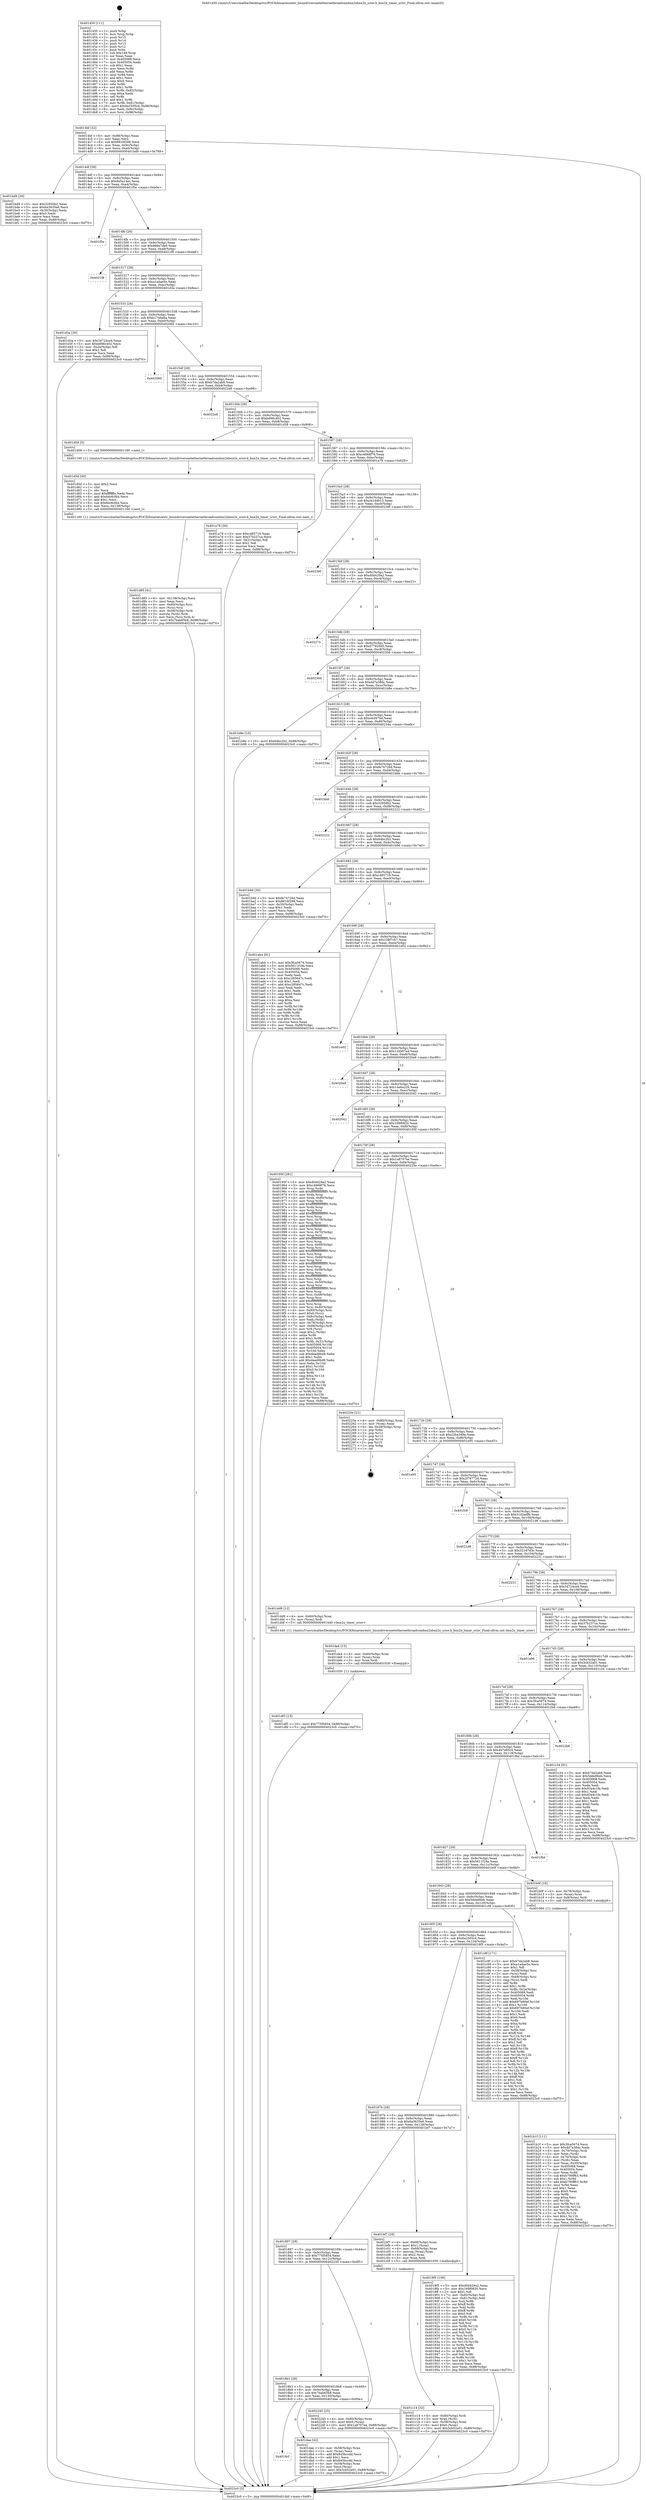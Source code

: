 digraph "0x401450" {
  label = "0x401450 (/mnt/c/Users/mathe/Desktop/tcc/POCII/binaries/extr_linuxdriversnetethernetbroadcombnx2xbnx2x_sriov.h_bnx2x_timer_sriov_Final-ollvm.out::main(0))"
  labelloc = "t"
  node[shape=record]

  Entry [label="",width=0.3,height=0.3,shape=circle,fillcolor=black,style=filled]
  "0x4014bf" [label="{
     0x4014bf [32]\l
     | [instrs]\l
     &nbsp;&nbsp;0x4014bf \<+6\>: mov -0x88(%rbp),%eax\l
     &nbsp;&nbsp;0x4014c5 \<+2\>: mov %eax,%ecx\l
     &nbsp;&nbsp;0x4014c7 \<+6\>: sub $0x8816f288,%ecx\l
     &nbsp;&nbsp;0x4014cd \<+6\>: mov %eax,-0x9c(%rbp)\l
     &nbsp;&nbsp;0x4014d3 \<+6\>: mov %ecx,-0xa0(%rbp)\l
     &nbsp;&nbsp;0x4014d9 \<+6\>: je 0000000000401bd9 \<main+0x789\>\l
  }"]
  "0x401bd9" [label="{
     0x401bd9 [30]\l
     | [instrs]\l
     &nbsp;&nbsp;0x401bd9 \<+5\>: mov $0x32950b2,%eax\l
     &nbsp;&nbsp;0x401bde \<+5\>: mov $0x6a3635e6,%ecx\l
     &nbsp;&nbsp;0x401be3 \<+3\>: mov -0x30(%rbp),%edx\l
     &nbsp;&nbsp;0x401be6 \<+3\>: cmp $0x0,%edx\l
     &nbsp;&nbsp;0x401be9 \<+3\>: cmove %ecx,%eax\l
     &nbsp;&nbsp;0x401bec \<+6\>: mov %eax,-0x88(%rbp)\l
     &nbsp;&nbsp;0x401bf2 \<+5\>: jmp 00000000004023c0 \<main+0xf70\>\l
  }"]
  "0x4014df" [label="{
     0x4014df [28]\l
     | [instrs]\l
     &nbsp;&nbsp;0x4014df \<+5\>: jmp 00000000004014e4 \<main+0x94\>\l
     &nbsp;&nbsp;0x4014e4 \<+6\>: mov -0x9c(%rbp),%eax\l
     &nbsp;&nbsp;0x4014ea \<+5\>: sub $0x8a5a14ec,%eax\l
     &nbsp;&nbsp;0x4014ef \<+6\>: mov %eax,-0xa4(%rbp)\l
     &nbsp;&nbsp;0x4014f5 \<+6\>: je 0000000000401f5e \<main+0xb0e\>\l
  }"]
  Exit [label="",width=0.3,height=0.3,shape=circle,fillcolor=black,style=filled,peripheries=2]
  "0x401f5e" [label="{
     0x401f5e\l
  }", style=dashed]
  "0x4014fb" [label="{
     0x4014fb [28]\l
     | [instrs]\l
     &nbsp;&nbsp;0x4014fb \<+5\>: jmp 0000000000401500 \<main+0xb0\>\l
     &nbsp;&nbsp;0x401500 \<+6\>: mov -0x9c(%rbp),%eax\l
     &nbsp;&nbsp;0x401506 \<+5\>: sub $0x986e7de0,%eax\l
     &nbsp;&nbsp;0x40150b \<+6\>: mov %eax,-0xa8(%rbp)\l
     &nbsp;&nbsp;0x401511 \<+6\>: je 00000000004021f8 \<main+0xda8\>\l
  }"]
  "0x401df3" [label="{
     0x401df3 [15]\l
     | [instrs]\l
     &nbsp;&nbsp;0x401df3 \<+10\>: movl $0x775f5854,-0x88(%rbp)\l
     &nbsp;&nbsp;0x401dfd \<+5\>: jmp 00000000004023c0 \<main+0xf70\>\l
  }"]
  "0x4021f8" [label="{
     0x4021f8\l
  }", style=dashed]
  "0x401517" [label="{
     0x401517 [28]\l
     | [instrs]\l
     &nbsp;&nbsp;0x401517 \<+5\>: jmp 000000000040151c \<main+0xcc\>\l
     &nbsp;&nbsp;0x40151c \<+6\>: mov -0x9c(%rbp),%eax\l
     &nbsp;&nbsp;0x401522 \<+5\>: sub $0xa1adae5e,%eax\l
     &nbsp;&nbsp;0x401527 \<+6\>: mov %eax,-0xac(%rbp)\l
     &nbsp;&nbsp;0x40152d \<+6\>: je 0000000000401d3a \<main+0x8ea\>\l
  }"]
  "0x401de4" [label="{
     0x401de4 [15]\l
     | [instrs]\l
     &nbsp;&nbsp;0x401de4 \<+4\>: mov -0x60(%rbp),%rax\l
     &nbsp;&nbsp;0x401de8 \<+3\>: mov (%rax),%rax\l
     &nbsp;&nbsp;0x401deb \<+3\>: mov %rax,%rdi\l
     &nbsp;&nbsp;0x401dee \<+5\>: call 0000000000401030 \<free@plt\>\l
     | [calls]\l
     &nbsp;&nbsp;0x401030 \{1\} (unknown)\l
  }"]
  "0x401d3a" [label="{
     0x401d3a [30]\l
     | [instrs]\l
     &nbsp;&nbsp;0x401d3a \<+5\>: mov $0x34724ce4,%eax\l
     &nbsp;&nbsp;0x401d3f \<+5\>: mov $0xb886c402,%ecx\l
     &nbsp;&nbsp;0x401d44 \<+3\>: mov -0x2a(%rbp),%dl\l
     &nbsp;&nbsp;0x401d47 \<+3\>: test $0x1,%dl\l
     &nbsp;&nbsp;0x401d4a \<+3\>: cmovne %ecx,%eax\l
     &nbsp;&nbsp;0x401d4d \<+6\>: mov %eax,-0x88(%rbp)\l
     &nbsp;&nbsp;0x401d53 \<+5\>: jmp 00000000004023c0 \<main+0xf70\>\l
  }"]
  "0x401533" [label="{
     0x401533 [28]\l
     | [instrs]\l
     &nbsp;&nbsp;0x401533 \<+5\>: jmp 0000000000401538 \<main+0xe8\>\l
     &nbsp;&nbsp;0x401538 \<+6\>: mov -0x9c(%rbp),%eax\l
     &nbsp;&nbsp;0x40153e \<+5\>: sub $0xb1748a6a,%eax\l
     &nbsp;&nbsp;0x401543 \<+6\>: mov %eax,-0xb0(%rbp)\l
     &nbsp;&nbsp;0x401549 \<+6\>: je 0000000000402060 \<main+0xc10\>\l
  }"]
  "0x4018cf" [label="{
     0x4018cf\l
  }", style=dashed]
  "0x402060" [label="{
     0x402060\l
  }", style=dashed]
  "0x40154f" [label="{
     0x40154f [28]\l
     | [instrs]\l
     &nbsp;&nbsp;0x40154f \<+5\>: jmp 0000000000401554 \<main+0x104\>\l
     &nbsp;&nbsp;0x401554 \<+6\>: mov -0x9c(%rbp),%eax\l
     &nbsp;&nbsp;0x40155a \<+5\>: sub $0xb7da2ab8,%eax\l
     &nbsp;&nbsp;0x40155f \<+6\>: mov %eax,-0xb4(%rbp)\l
     &nbsp;&nbsp;0x401565 \<+6\>: je 00000000004022e8 \<main+0xe98\>\l
  }"]
  "0x401dae" [label="{
     0x401dae [42]\l
     | [instrs]\l
     &nbsp;&nbsp;0x401dae \<+4\>: mov -0x58(%rbp),%rax\l
     &nbsp;&nbsp;0x401db2 \<+2\>: mov (%rax),%ecx\l
     &nbsp;&nbsp;0x401db4 \<+6\>: add $0x845bccdd,%ecx\l
     &nbsp;&nbsp;0x401dba \<+3\>: add $0x1,%ecx\l
     &nbsp;&nbsp;0x401dbd \<+6\>: sub $0x845bccdd,%ecx\l
     &nbsp;&nbsp;0x401dc3 \<+4\>: mov -0x58(%rbp),%rax\l
     &nbsp;&nbsp;0x401dc7 \<+2\>: mov %ecx,(%rax)\l
     &nbsp;&nbsp;0x401dc9 \<+10\>: movl $0x3cb52a01,-0x88(%rbp)\l
     &nbsp;&nbsp;0x401dd3 \<+5\>: jmp 00000000004023c0 \<main+0xf70\>\l
  }"]
  "0x4022e8" [label="{
     0x4022e8\l
  }", style=dashed]
  "0x40156b" [label="{
     0x40156b [28]\l
     | [instrs]\l
     &nbsp;&nbsp;0x40156b \<+5\>: jmp 0000000000401570 \<main+0x120\>\l
     &nbsp;&nbsp;0x401570 \<+6\>: mov -0x9c(%rbp),%eax\l
     &nbsp;&nbsp;0x401576 \<+5\>: sub $0xb886c402,%eax\l
     &nbsp;&nbsp;0x40157b \<+6\>: mov %eax,-0xb8(%rbp)\l
     &nbsp;&nbsp;0x401581 \<+6\>: je 0000000000401d58 \<main+0x908\>\l
  }"]
  "0x4018b3" [label="{
     0x4018b3 [28]\l
     | [instrs]\l
     &nbsp;&nbsp;0x4018b3 \<+5\>: jmp 00000000004018b8 \<main+0x468\>\l
     &nbsp;&nbsp;0x4018b8 \<+6\>: mov -0x9c(%rbp),%eax\l
     &nbsp;&nbsp;0x4018be \<+5\>: sub $0x7bab65b8,%eax\l
     &nbsp;&nbsp;0x4018c3 \<+6\>: mov %eax,-0x130(%rbp)\l
     &nbsp;&nbsp;0x4018c9 \<+6\>: je 0000000000401dae \<main+0x95e\>\l
  }"]
  "0x401d58" [label="{
     0x401d58 [5]\l
     | [instrs]\l
     &nbsp;&nbsp;0x401d58 \<+5\>: call 0000000000401160 \<next_i\>\l
     | [calls]\l
     &nbsp;&nbsp;0x401160 \{1\} (/mnt/c/Users/mathe/Desktop/tcc/POCII/binaries/extr_linuxdriversnetethernetbroadcombnx2xbnx2x_sriov.h_bnx2x_timer_sriov_Final-ollvm.out::next_i)\l
  }"]
  "0x401587" [label="{
     0x401587 [28]\l
     | [instrs]\l
     &nbsp;&nbsp;0x401587 \<+5\>: jmp 000000000040158c \<main+0x13c\>\l
     &nbsp;&nbsp;0x40158c \<+6\>: mov -0x9c(%rbp),%eax\l
     &nbsp;&nbsp;0x401592 \<+5\>: sub $0xc4668f76,%eax\l
     &nbsp;&nbsp;0x401597 \<+6\>: mov %eax,-0xbc(%rbp)\l
     &nbsp;&nbsp;0x40159d \<+6\>: je 0000000000401a78 \<main+0x628\>\l
  }"]
  "0x402245" [label="{
     0x402245 [25]\l
     | [instrs]\l
     &nbsp;&nbsp;0x402245 \<+4\>: mov -0x80(%rbp),%rax\l
     &nbsp;&nbsp;0x402249 \<+6\>: movl $0x0,(%rax)\l
     &nbsp;&nbsp;0x40224f \<+10\>: movl $0x1a8707ee,-0x88(%rbp)\l
     &nbsp;&nbsp;0x402259 \<+5\>: jmp 00000000004023c0 \<main+0xf70\>\l
  }"]
  "0x401a78" [label="{
     0x401a78 [30]\l
     | [instrs]\l
     &nbsp;&nbsp;0x401a78 \<+5\>: mov $0xc485719,%eax\l
     &nbsp;&nbsp;0x401a7d \<+5\>: mov $0x37b237ca,%ecx\l
     &nbsp;&nbsp;0x401a82 \<+3\>: mov -0x31(%rbp),%dl\l
     &nbsp;&nbsp;0x401a85 \<+3\>: test $0x1,%dl\l
     &nbsp;&nbsp;0x401a88 \<+3\>: cmovne %ecx,%eax\l
     &nbsp;&nbsp;0x401a8b \<+6\>: mov %eax,-0x88(%rbp)\l
     &nbsp;&nbsp;0x401a91 \<+5\>: jmp 00000000004023c0 \<main+0xf70\>\l
  }"]
  "0x4015a3" [label="{
     0x4015a3 [28]\l
     | [instrs]\l
     &nbsp;&nbsp;0x4015a3 \<+5\>: jmp 00000000004015a8 \<main+0x158\>\l
     &nbsp;&nbsp;0x4015a8 \<+6\>: mov -0x9c(%rbp),%eax\l
     &nbsp;&nbsp;0x4015ae \<+5\>: sub $0xcb1d4b13,%eax\l
     &nbsp;&nbsp;0x4015b3 \<+6\>: mov %eax,-0xc0(%rbp)\l
     &nbsp;&nbsp;0x4015b9 \<+6\>: je 000000000040236f \<main+0xf1f\>\l
  }"]
  "0x401d85" [label="{
     0x401d85 [41]\l
     | [instrs]\l
     &nbsp;&nbsp;0x401d85 \<+6\>: mov -0x138(%rbp),%ecx\l
     &nbsp;&nbsp;0x401d8b \<+3\>: imul %eax,%ecx\l
     &nbsp;&nbsp;0x401d8e \<+4\>: mov -0x60(%rbp),%rsi\l
     &nbsp;&nbsp;0x401d92 \<+3\>: mov (%rsi),%rsi\l
     &nbsp;&nbsp;0x401d95 \<+4\>: mov -0x58(%rbp),%rdi\l
     &nbsp;&nbsp;0x401d99 \<+3\>: movslq (%rdi),%rdi\l
     &nbsp;&nbsp;0x401d9c \<+3\>: mov %ecx,(%rsi,%rdi,4)\l
     &nbsp;&nbsp;0x401d9f \<+10\>: movl $0x7bab65b8,-0x88(%rbp)\l
     &nbsp;&nbsp;0x401da9 \<+5\>: jmp 00000000004023c0 \<main+0xf70\>\l
  }"]
  "0x40236f" [label="{
     0x40236f\l
  }", style=dashed]
  "0x4015bf" [label="{
     0x4015bf [28]\l
     | [instrs]\l
     &nbsp;&nbsp;0x4015bf \<+5\>: jmp 00000000004015c4 \<main+0x174\>\l
     &nbsp;&nbsp;0x4015c4 \<+6\>: mov -0x9c(%rbp),%eax\l
     &nbsp;&nbsp;0x4015ca \<+5\>: sub $0xd0d429a2,%eax\l
     &nbsp;&nbsp;0x4015cf \<+6\>: mov %eax,-0xc4(%rbp)\l
     &nbsp;&nbsp;0x4015d5 \<+6\>: je 0000000000402273 \<main+0xe23\>\l
  }"]
  "0x401d5d" [label="{
     0x401d5d [40]\l
     | [instrs]\l
     &nbsp;&nbsp;0x401d5d \<+5\>: mov $0x2,%ecx\l
     &nbsp;&nbsp;0x401d62 \<+1\>: cltd\l
     &nbsp;&nbsp;0x401d63 \<+2\>: idiv %ecx\l
     &nbsp;&nbsp;0x401d65 \<+6\>: imul $0xfffffffe,%edx,%ecx\l
     &nbsp;&nbsp;0x401d6b \<+6\>: add $0x6dc6cfd4,%ecx\l
     &nbsp;&nbsp;0x401d71 \<+3\>: add $0x1,%ecx\l
     &nbsp;&nbsp;0x401d74 \<+6\>: sub $0x6dc6cfd4,%ecx\l
     &nbsp;&nbsp;0x401d7a \<+6\>: mov %ecx,-0x138(%rbp)\l
     &nbsp;&nbsp;0x401d80 \<+5\>: call 0000000000401160 \<next_i\>\l
     | [calls]\l
     &nbsp;&nbsp;0x401160 \{1\} (/mnt/c/Users/mathe/Desktop/tcc/POCII/binaries/extr_linuxdriversnetethernetbroadcombnx2xbnx2x_sriov.h_bnx2x_timer_sriov_Final-ollvm.out::next_i)\l
  }"]
  "0x402273" [label="{
     0x402273\l
  }", style=dashed]
  "0x4015db" [label="{
     0x4015db [28]\l
     | [instrs]\l
     &nbsp;&nbsp;0x4015db \<+5\>: jmp 00000000004015e0 \<main+0x190\>\l
     &nbsp;&nbsp;0x4015e0 \<+6\>: mov -0x9c(%rbp),%eax\l
     &nbsp;&nbsp;0x4015e6 \<+5\>: sub $0xd77920d5,%eax\l
     &nbsp;&nbsp;0x4015eb \<+6\>: mov %eax,-0xc8(%rbp)\l
     &nbsp;&nbsp;0x4015f1 \<+6\>: je 000000000040230d \<main+0xebd\>\l
  }"]
  "0x401c14" [label="{
     0x401c14 [32]\l
     | [instrs]\l
     &nbsp;&nbsp;0x401c14 \<+4\>: mov -0x60(%rbp),%rdi\l
     &nbsp;&nbsp;0x401c18 \<+3\>: mov %rax,(%rdi)\l
     &nbsp;&nbsp;0x401c1b \<+4\>: mov -0x58(%rbp),%rax\l
     &nbsp;&nbsp;0x401c1f \<+6\>: movl $0x0,(%rax)\l
     &nbsp;&nbsp;0x401c25 \<+10\>: movl $0x3cb52a01,-0x88(%rbp)\l
     &nbsp;&nbsp;0x401c2f \<+5\>: jmp 00000000004023c0 \<main+0xf70\>\l
  }"]
  "0x40230d" [label="{
     0x40230d\l
  }", style=dashed]
  "0x4015f7" [label="{
     0x4015f7 [28]\l
     | [instrs]\l
     &nbsp;&nbsp;0x4015f7 \<+5\>: jmp 00000000004015fc \<main+0x1ac\>\l
     &nbsp;&nbsp;0x4015fc \<+6\>: mov -0x9c(%rbp),%eax\l
     &nbsp;&nbsp;0x401602 \<+5\>: sub $0xdd7a38dc,%eax\l
     &nbsp;&nbsp;0x401607 \<+6\>: mov %eax,-0xcc(%rbp)\l
     &nbsp;&nbsp;0x40160d \<+6\>: je 0000000000401b8e \<main+0x73e\>\l
  }"]
  "0x401897" [label="{
     0x401897 [28]\l
     | [instrs]\l
     &nbsp;&nbsp;0x401897 \<+5\>: jmp 000000000040189c \<main+0x44c\>\l
     &nbsp;&nbsp;0x40189c \<+6\>: mov -0x9c(%rbp),%eax\l
     &nbsp;&nbsp;0x4018a2 \<+5\>: sub $0x775f5854,%eax\l
     &nbsp;&nbsp;0x4018a7 \<+6\>: mov %eax,-0x12c(%rbp)\l
     &nbsp;&nbsp;0x4018ad \<+6\>: je 0000000000402245 \<main+0xdf5\>\l
  }"]
  "0x401b8e" [label="{
     0x401b8e [15]\l
     | [instrs]\l
     &nbsp;&nbsp;0x401b8e \<+10\>: movl $0x64bc2b2,-0x88(%rbp)\l
     &nbsp;&nbsp;0x401b98 \<+5\>: jmp 00000000004023c0 \<main+0xf70\>\l
  }"]
  "0x401613" [label="{
     0x401613 [28]\l
     | [instrs]\l
     &nbsp;&nbsp;0x401613 \<+5\>: jmp 0000000000401618 \<main+0x1c8\>\l
     &nbsp;&nbsp;0x401618 \<+6\>: mov -0x9c(%rbp),%eax\l
     &nbsp;&nbsp;0x40161e \<+5\>: sub $0xe4cf47bd,%eax\l
     &nbsp;&nbsp;0x401623 \<+6\>: mov %eax,-0xd0(%rbp)\l
     &nbsp;&nbsp;0x401629 \<+6\>: je 000000000040234a \<main+0xefa\>\l
  }"]
  "0x401bf7" [label="{
     0x401bf7 [29]\l
     | [instrs]\l
     &nbsp;&nbsp;0x401bf7 \<+4\>: mov -0x68(%rbp),%rax\l
     &nbsp;&nbsp;0x401bfb \<+6\>: movl $0x1,(%rax)\l
     &nbsp;&nbsp;0x401c01 \<+4\>: mov -0x68(%rbp),%rax\l
     &nbsp;&nbsp;0x401c05 \<+3\>: movslq (%rax),%rax\l
     &nbsp;&nbsp;0x401c08 \<+4\>: shl $0x2,%rax\l
     &nbsp;&nbsp;0x401c0c \<+3\>: mov %rax,%rdi\l
     &nbsp;&nbsp;0x401c0f \<+5\>: call 0000000000401050 \<malloc@plt\>\l
     | [calls]\l
     &nbsp;&nbsp;0x401050 \{1\} (unknown)\l
  }"]
  "0x40234a" [label="{
     0x40234a\l
  }", style=dashed]
  "0x40162f" [label="{
     0x40162f [28]\l
     | [instrs]\l
     &nbsp;&nbsp;0x40162f \<+5\>: jmp 0000000000401634 \<main+0x1e4\>\l
     &nbsp;&nbsp;0x401634 \<+6\>: mov -0x9c(%rbp),%eax\l
     &nbsp;&nbsp;0x40163a \<+5\>: sub $0xfe74726d,%eax\l
     &nbsp;&nbsp;0x40163f \<+6\>: mov %eax,-0xd4(%rbp)\l
     &nbsp;&nbsp;0x401645 \<+6\>: je 0000000000401bbb \<main+0x76b\>\l
  }"]
  "0x401b1f" [label="{
     0x401b1f [111]\l
     | [instrs]\l
     &nbsp;&nbsp;0x401b1f \<+5\>: mov $0x3fca5674,%ecx\l
     &nbsp;&nbsp;0x401b24 \<+5\>: mov $0xdd7a38dc,%edx\l
     &nbsp;&nbsp;0x401b29 \<+4\>: mov -0x70(%rbp),%rdi\l
     &nbsp;&nbsp;0x401b2d \<+2\>: mov %eax,(%rdi)\l
     &nbsp;&nbsp;0x401b2f \<+4\>: mov -0x70(%rbp),%rdi\l
     &nbsp;&nbsp;0x401b33 \<+2\>: mov (%rdi),%eax\l
     &nbsp;&nbsp;0x401b35 \<+3\>: mov %eax,-0x30(%rbp)\l
     &nbsp;&nbsp;0x401b38 \<+7\>: mov 0x405068,%eax\l
     &nbsp;&nbsp;0x401b3f \<+7\>: mov 0x405054,%esi\l
     &nbsp;&nbsp;0x401b46 \<+3\>: mov %eax,%r8d\l
     &nbsp;&nbsp;0x401b49 \<+7\>: sub $0xb790ff63,%r8d\l
     &nbsp;&nbsp;0x401b50 \<+4\>: sub $0x1,%r8d\l
     &nbsp;&nbsp;0x401b54 \<+7\>: add $0xb790ff63,%r8d\l
     &nbsp;&nbsp;0x401b5b \<+4\>: imul %r8d,%eax\l
     &nbsp;&nbsp;0x401b5f \<+3\>: and $0x1,%eax\l
     &nbsp;&nbsp;0x401b62 \<+3\>: cmp $0x0,%eax\l
     &nbsp;&nbsp;0x401b65 \<+4\>: sete %r9b\l
     &nbsp;&nbsp;0x401b69 \<+3\>: cmp $0xa,%esi\l
     &nbsp;&nbsp;0x401b6c \<+4\>: setl %r10b\l
     &nbsp;&nbsp;0x401b70 \<+3\>: mov %r9b,%r11b\l
     &nbsp;&nbsp;0x401b73 \<+3\>: and %r10b,%r11b\l
     &nbsp;&nbsp;0x401b76 \<+3\>: xor %r10b,%r9b\l
     &nbsp;&nbsp;0x401b79 \<+3\>: or %r9b,%r11b\l
     &nbsp;&nbsp;0x401b7c \<+4\>: test $0x1,%r11b\l
     &nbsp;&nbsp;0x401b80 \<+3\>: cmovne %edx,%ecx\l
     &nbsp;&nbsp;0x401b83 \<+6\>: mov %ecx,-0x88(%rbp)\l
     &nbsp;&nbsp;0x401b89 \<+5\>: jmp 00000000004023c0 \<main+0xf70\>\l
  }"]
  "0x401bbb" [label="{
     0x401bbb\l
  }", style=dashed]
  "0x40164b" [label="{
     0x40164b [28]\l
     | [instrs]\l
     &nbsp;&nbsp;0x40164b \<+5\>: jmp 0000000000401650 \<main+0x200\>\l
     &nbsp;&nbsp;0x401650 \<+6\>: mov -0x9c(%rbp),%eax\l
     &nbsp;&nbsp;0x401656 \<+5\>: sub $0x32950b2,%eax\l
     &nbsp;&nbsp;0x40165b \<+6\>: mov %eax,-0xd8(%rbp)\l
     &nbsp;&nbsp;0x401661 \<+6\>: je 0000000000402222 \<main+0xdd2\>\l
  }"]
  "0x401450" [label="{
     0x401450 [111]\l
     | [instrs]\l
     &nbsp;&nbsp;0x401450 \<+1\>: push %rbp\l
     &nbsp;&nbsp;0x401451 \<+3\>: mov %rsp,%rbp\l
     &nbsp;&nbsp;0x401454 \<+2\>: push %r15\l
     &nbsp;&nbsp;0x401456 \<+2\>: push %r14\l
     &nbsp;&nbsp;0x401458 \<+2\>: push %r13\l
     &nbsp;&nbsp;0x40145a \<+2\>: push %r12\l
     &nbsp;&nbsp;0x40145c \<+1\>: push %rbx\l
     &nbsp;&nbsp;0x40145d \<+7\>: sub $0x148,%rsp\l
     &nbsp;&nbsp;0x401464 \<+2\>: xor %eax,%eax\l
     &nbsp;&nbsp;0x401466 \<+7\>: mov 0x405068,%ecx\l
     &nbsp;&nbsp;0x40146d \<+7\>: mov 0x405054,%edx\l
     &nbsp;&nbsp;0x401474 \<+3\>: sub $0x1,%eax\l
     &nbsp;&nbsp;0x401477 \<+3\>: mov %ecx,%r8d\l
     &nbsp;&nbsp;0x40147a \<+3\>: add %eax,%r8d\l
     &nbsp;&nbsp;0x40147d \<+4\>: imul %r8d,%ecx\l
     &nbsp;&nbsp;0x401481 \<+3\>: and $0x1,%ecx\l
     &nbsp;&nbsp;0x401484 \<+3\>: cmp $0x0,%ecx\l
     &nbsp;&nbsp;0x401487 \<+4\>: sete %r9b\l
     &nbsp;&nbsp;0x40148b \<+4\>: and $0x1,%r9b\l
     &nbsp;&nbsp;0x40148f \<+7\>: mov %r9b,-0x82(%rbp)\l
     &nbsp;&nbsp;0x401496 \<+3\>: cmp $0xa,%edx\l
     &nbsp;&nbsp;0x401499 \<+4\>: setl %r9b\l
     &nbsp;&nbsp;0x40149d \<+4\>: and $0x1,%r9b\l
     &nbsp;&nbsp;0x4014a1 \<+7\>: mov %r9b,-0x81(%rbp)\l
     &nbsp;&nbsp;0x4014a8 \<+10\>: movl $0x6a2505c4,-0x88(%rbp)\l
     &nbsp;&nbsp;0x4014b2 \<+6\>: mov %edi,-0x8c(%rbp)\l
     &nbsp;&nbsp;0x4014b8 \<+7\>: mov %rsi,-0x98(%rbp)\l
  }"]
  "0x402222" [label="{
     0x402222\l
  }", style=dashed]
  "0x401667" [label="{
     0x401667 [28]\l
     | [instrs]\l
     &nbsp;&nbsp;0x401667 \<+5\>: jmp 000000000040166c \<main+0x21c\>\l
     &nbsp;&nbsp;0x40166c \<+6\>: mov -0x9c(%rbp),%eax\l
     &nbsp;&nbsp;0x401672 \<+5\>: sub $0x64bc2b2,%eax\l
     &nbsp;&nbsp;0x401677 \<+6\>: mov %eax,-0xdc(%rbp)\l
     &nbsp;&nbsp;0x40167d \<+6\>: je 0000000000401b9d \<main+0x74d\>\l
  }"]
  "0x4023c0" [label="{
     0x4023c0 [5]\l
     | [instrs]\l
     &nbsp;&nbsp;0x4023c0 \<+5\>: jmp 00000000004014bf \<main+0x6f\>\l
  }"]
  "0x401b9d" [label="{
     0x401b9d [30]\l
     | [instrs]\l
     &nbsp;&nbsp;0x401b9d \<+5\>: mov $0xfe74726d,%eax\l
     &nbsp;&nbsp;0x401ba2 \<+5\>: mov $0x8816f288,%ecx\l
     &nbsp;&nbsp;0x401ba7 \<+3\>: mov -0x30(%rbp),%edx\l
     &nbsp;&nbsp;0x401baa \<+3\>: cmp $0x1,%edx\l
     &nbsp;&nbsp;0x401bad \<+3\>: cmovl %ecx,%eax\l
     &nbsp;&nbsp;0x401bb0 \<+6\>: mov %eax,-0x88(%rbp)\l
     &nbsp;&nbsp;0x401bb6 \<+5\>: jmp 00000000004023c0 \<main+0xf70\>\l
  }"]
  "0x401683" [label="{
     0x401683 [28]\l
     | [instrs]\l
     &nbsp;&nbsp;0x401683 \<+5\>: jmp 0000000000401688 \<main+0x238\>\l
     &nbsp;&nbsp;0x401688 \<+6\>: mov -0x9c(%rbp),%eax\l
     &nbsp;&nbsp;0x40168e \<+5\>: sub $0xc485719,%eax\l
     &nbsp;&nbsp;0x401693 \<+6\>: mov %eax,-0xe0(%rbp)\l
     &nbsp;&nbsp;0x401699 \<+6\>: je 0000000000401ab4 \<main+0x664\>\l
  }"]
  "0x40187b" [label="{
     0x40187b [28]\l
     | [instrs]\l
     &nbsp;&nbsp;0x40187b \<+5\>: jmp 0000000000401880 \<main+0x430\>\l
     &nbsp;&nbsp;0x401880 \<+6\>: mov -0x9c(%rbp),%eax\l
     &nbsp;&nbsp;0x401886 \<+5\>: sub $0x6a3635e6,%eax\l
     &nbsp;&nbsp;0x40188b \<+6\>: mov %eax,-0x128(%rbp)\l
     &nbsp;&nbsp;0x401891 \<+6\>: je 0000000000401bf7 \<main+0x7a7\>\l
  }"]
  "0x401ab4" [label="{
     0x401ab4 [91]\l
     | [instrs]\l
     &nbsp;&nbsp;0x401ab4 \<+5\>: mov $0x3fca5674,%eax\l
     &nbsp;&nbsp;0x401ab9 \<+5\>: mov $0x5611f18a,%ecx\l
     &nbsp;&nbsp;0x401abe \<+7\>: mov 0x405068,%edx\l
     &nbsp;&nbsp;0x401ac5 \<+7\>: mov 0x405054,%esi\l
     &nbsp;&nbsp;0x401acc \<+2\>: mov %edx,%edi\l
     &nbsp;&nbsp;0x401ace \<+6\>: sub $0xc285647c,%edi\l
     &nbsp;&nbsp;0x401ad4 \<+3\>: sub $0x1,%edi\l
     &nbsp;&nbsp;0x401ad7 \<+6\>: add $0xc285647c,%edi\l
     &nbsp;&nbsp;0x401add \<+3\>: imul %edi,%edx\l
     &nbsp;&nbsp;0x401ae0 \<+3\>: and $0x1,%edx\l
     &nbsp;&nbsp;0x401ae3 \<+3\>: cmp $0x0,%edx\l
     &nbsp;&nbsp;0x401ae6 \<+4\>: sete %r8b\l
     &nbsp;&nbsp;0x401aea \<+3\>: cmp $0xa,%esi\l
     &nbsp;&nbsp;0x401aed \<+4\>: setl %r9b\l
     &nbsp;&nbsp;0x401af1 \<+3\>: mov %r8b,%r10b\l
     &nbsp;&nbsp;0x401af4 \<+3\>: and %r9b,%r10b\l
     &nbsp;&nbsp;0x401af7 \<+3\>: xor %r9b,%r8b\l
     &nbsp;&nbsp;0x401afa \<+3\>: or %r8b,%r10b\l
     &nbsp;&nbsp;0x401afd \<+4\>: test $0x1,%r10b\l
     &nbsp;&nbsp;0x401b01 \<+3\>: cmovne %ecx,%eax\l
     &nbsp;&nbsp;0x401b04 \<+6\>: mov %eax,-0x88(%rbp)\l
     &nbsp;&nbsp;0x401b0a \<+5\>: jmp 00000000004023c0 \<main+0xf70\>\l
  }"]
  "0x40169f" [label="{
     0x40169f [28]\l
     | [instrs]\l
     &nbsp;&nbsp;0x40169f \<+5\>: jmp 00000000004016a4 \<main+0x254\>\l
     &nbsp;&nbsp;0x4016a4 \<+6\>: mov -0x9c(%rbp),%eax\l
     &nbsp;&nbsp;0x4016aa \<+5\>: sub $0x108f7cb7,%eax\l
     &nbsp;&nbsp;0x4016af \<+6\>: mov %eax,-0xe4(%rbp)\l
     &nbsp;&nbsp;0x4016b5 \<+6\>: je 0000000000401e02 \<main+0x9b2\>\l
  }"]
  "0x4018f5" [label="{
     0x4018f5 [106]\l
     | [instrs]\l
     &nbsp;&nbsp;0x4018f5 \<+5\>: mov $0xd0d429a2,%eax\l
     &nbsp;&nbsp;0x4018fa \<+5\>: mov $0x168f0820,%ecx\l
     &nbsp;&nbsp;0x4018ff \<+2\>: mov $0x1,%dl\l
     &nbsp;&nbsp;0x401901 \<+7\>: mov -0x82(%rbp),%sil\l
     &nbsp;&nbsp;0x401908 \<+7\>: mov -0x81(%rbp),%dil\l
     &nbsp;&nbsp;0x40190f \<+3\>: mov %sil,%r8b\l
     &nbsp;&nbsp;0x401912 \<+4\>: xor $0xff,%r8b\l
     &nbsp;&nbsp;0x401916 \<+3\>: mov %dil,%r9b\l
     &nbsp;&nbsp;0x401919 \<+4\>: xor $0xff,%r9b\l
     &nbsp;&nbsp;0x40191d \<+3\>: xor $0x0,%dl\l
     &nbsp;&nbsp;0x401920 \<+3\>: mov %r8b,%r10b\l
     &nbsp;&nbsp;0x401923 \<+4\>: and $0x0,%r10b\l
     &nbsp;&nbsp;0x401927 \<+3\>: and %dl,%sil\l
     &nbsp;&nbsp;0x40192a \<+3\>: mov %r9b,%r11b\l
     &nbsp;&nbsp;0x40192d \<+4\>: and $0x0,%r11b\l
     &nbsp;&nbsp;0x401931 \<+3\>: and %dl,%dil\l
     &nbsp;&nbsp;0x401934 \<+3\>: or %sil,%r10b\l
     &nbsp;&nbsp;0x401937 \<+3\>: or %dil,%r11b\l
     &nbsp;&nbsp;0x40193a \<+3\>: xor %r11b,%r10b\l
     &nbsp;&nbsp;0x40193d \<+3\>: or %r9b,%r8b\l
     &nbsp;&nbsp;0x401940 \<+4\>: xor $0xff,%r8b\l
     &nbsp;&nbsp;0x401944 \<+3\>: or $0x0,%dl\l
     &nbsp;&nbsp;0x401947 \<+3\>: and %dl,%r8b\l
     &nbsp;&nbsp;0x40194a \<+3\>: or %r8b,%r10b\l
     &nbsp;&nbsp;0x40194d \<+4\>: test $0x1,%r10b\l
     &nbsp;&nbsp;0x401951 \<+3\>: cmovne %ecx,%eax\l
     &nbsp;&nbsp;0x401954 \<+6\>: mov %eax,-0x88(%rbp)\l
     &nbsp;&nbsp;0x40195a \<+5\>: jmp 00000000004023c0 \<main+0xf70\>\l
  }"]
  "0x401e02" [label="{
     0x401e02\l
  }", style=dashed]
  "0x4016bb" [label="{
     0x4016bb [28]\l
     | [instrs]\l
     &nbsp;&nbsp;0x4016bb \<+5\>: jmp 00000000004016c0 \<main+0x270\>\l
     &nbsp;&nbsp;0x4016c0 \<+6\>: mov -0x9c(%rbp),%eax\l
     &nbsp;&nbsp;0x4016c6 \<+5\>: sub $0x124b97a4,%eax\l
     &nbsp;&nbsp;0x4016cb \<+6\>: mov %eax,-0xe8(%rbp)\l
     &nbsp;&nbsp;0x4016d1 \<+6\>: je 00000000004020e9 \<main+0xc99\>\l
  }"]
  "0x40185f" [label="{
     0x40185f [28]\l
     | [instrs]\l
     &nbsp;&nbsp;0x40185f \<+5\>: jmp 0000000000401864 \<main+0x414\>\l
     &nbsp;&nbsp;0x401864 \<+6\>: mov -0x9c(%rbp),%eax\l
     &nbsp;&nbsp;0x40186a \<+5\>: sub $0x6a2505c4,%eax\l
     &nbsp;&nbsp;0x40186f \<+6\>: mov %eax,-0x124(%rbp)\l
     &nbsp;&nbsp;0x401875 \<+6\>: je 00000000004018f5 \<main+0x4a5\>\l
  }"]
  "0x4020e9" [label="{
     0x4020e9\l
  }", style=dashed]
  "0x4016d7" [label="{
     0x4016d7 [28]\l
     | [instrs]\l
     &nbsp;&nbsp;0x4016d7 \<+5\>: jmp 00000000004016dc \<main+0x28c\>\l
     &nbsp;&nbsp;0x4016dc \<+6\>: mov -0x9c(%rbp),%eax\l
     &nbsp;&nbsp;0x4016e2 \<+5\>: sub $0x14e6a220,%eax\l
     &nbsp;&nbsp;0x4016e7 \<+6\>: mov %eax,-0xec(%rbp)\l
     &nbsp;&nbsp;0x4016ed \<+6\>: je 0000000000402042 \<main+0xbf2\>\l
  }"]
  "0x401c8f" [label="{
     0x401c8f [171]\l
     | [instrs]\l
     &nbsp;&nbsp;0x401c8f \<+5\>: mov $0xb7da2ab8,%eax\l
     &nbsp;&nbsp;0x401c94 \<+5\>: mov $0xa1adae5e,%ecx\l
     &nbsp;&nbsp;0x401c99 \<+2\>: mov $0x1,%dl\l
     &nbsp;&nbsp;0x401c9b \<+4\>: mov -0x58(%rbp),%rsi\l
     &nbsp;&nbsp;0x401c9f \<+2\>: mov (%rsi),%edi\l
     &nbsp;&nbsp;0x401ca1 \<+4\>: mov -0x68(%rbp),%rsi\l
     &nbsp;&nbsp;0x401ca5 \<+2\>: cmp (%rsi),%edi\l
     &nbsp;&nbsp;0x401ca7 \<+4\>: setl %r8b\l
     &nbsp;&nbsp;0x401cab \<+4\>: and $0x1,%r8b\l
     &nbsp;&nbsp;0x401caf \<+4\>: mov %r8b,-0x2a(%rbp)\l
     &nbsp;&nbsp;0x401cb3 \<+7\>: mov 0x405068,%edi\l
     &nbsp;&nbsp;0x401cba \<+8\>: mov 0x405054,%r9d\l
     &nbsp;&nbsp;0x401cc2 \<+3\>: mov %edi,%r10d\l
     &nbsp;&nbsp;0x401cc5 \<+7\>: add $0x697b80ef,%r10d\l
     &nbsp;&nbsp;0x401ccc \<+4\>: sub $0x1,%r10d\l
     &nbsp;&nbsp;0x401cd0 \<+7\>: sub $0x697b80ef,%r10d\l
     &nbsp;&nbsp;0x401cd7 \<+4\>: imul %r10d,%edi\l
     &nbsp;&nbsp;0x401cdb \<+3\>: and $0x1,%edi\l
     &nbsp;&nbsp;0x401cde \<+3\>: cmp $0x0,%edi\l
     &nbsp;&nbsp;0x401ce1 \<+4\>: sete %r8b\l
     &nbsp;&nbsp;0x401ce5 \<+4\>: cmp $0xa,%r9d\l
     &nbsp;&nbsp;0x401ce9 \<+4\>: setl %r11b\l
     &nbsp;&nbsp;0x401ced \<+3\>: mov %r8b,%bl\l
     &nbsp;&nbsp;0x401cf0 \<+3\>: xor $0xff,%bl\l
     &nbsp;&nbsp;0x401cf3 \<+3\>: mov %r11b,%r14b\l
     &nbsp;&nbsp;0x401cf6 \<+4\>: xor $0xff,%r14b\l
     &nbsp;&nbsp;0x401cfa \<+3\>: xor $0x1,%dl\l
     &nbsp;&nbsp;0x401cfd \<+3\>: mov %bl,%r15b\l
     &nbsp;&nbsp;0x401d00 \<+4\>: and $0xff,%r15b\l
     &nbsp;&nbsp;0x401d04 \<+3\>: and %dl,%r8b\l
     &nbsp;&nbsp;0x401d07 \<+3\>: mov %r14b,%r12b\l
     &nbsp;&nbsp;0x401d0a \<+4\>: and $0xff,%r12b\l
     &nbsp;&nbsp;0x401d0e \<+3\>: and %dl,%r11b\l
     &nbsp;&nbsp;0x401d11 \<+3\>: or %r8b,%r15b\l
     &nbsp;&nbsp;0x401d14 \<+3\>: or %r11b,%r12b\l
     &nbsp;&nbsp;0x401d17 \<+3\>: xor %r12b,%r15b\l
     &nbsp;&nbsp;0x401d1a \<+3\>: or %r14b,%bl\l
     &nbsp;&nbsp;0x401d1d \<+3\>: xor $0xff,%bl\l
     &nbsp;&nbsp;0x401d20 \<+3\>: or $0x1,%dl\l
     &nbsp;&nbsp;0x401d23 \<+2\>: and %dl,%bl\l
     &nbsp;&nbsp;0x401d25 \<+3\>: or %bl,%r15b\l
     &nbsp;&nbsp;0x401d28 \<+4\>: test $0x1,%r15b\l
     &nbsp;&nbsp;0x401d2c \<+3\>: cmovne %ecx,%eax\l
     &nbsp;&nbsp;0x401d2f \<+6\>: mov %eax,-0x88(%rbp)\l
     &nbsp;&nbsp;0x401d35 \<+5\>: jmp 00000000004023c0 \<main+0xf70\>\l
  }"]
  "0x402042" [label="{
     0x402042\l
  }", style=dashed]
  "0x4016f3" [label="{
     0x4016f3 [28]\l
     | [instrs]\l
     &nbsp;&nbsp;0x4016f3 \<+5\>: jmp 00000000004016f8 \<main+0x2a8\>\l
     &nbsp;&nbsp;0x4016f8 \<+6\>: mov -0x9c(%rbp),%eax\l
     &nbsp;&nbsp;0x4016fe \<+5\>: sub $0x168f0820,%eax\l
     &nbsp;&nbsp;0x401703 \<+6\>: mov %eax,-0xf0(%rbp)\l
     &nbsp;&nbsp;0x401709 \<+6\>: je 000000000040195f \<main+0x50f\>\l
  }"]
  "0x401843" [label="{
     0x401843 [28]\l
     | [instrs]\l
     &nbsp;&nbsp;0x401843 \<+5\>: jmp 0000000000401848 \<main+0x3f8\>\l
     &nbsp;&nbsp;0x401848 \<+6\>: mov -0x9c(%rbp),%eax\l
     &nbsp;&nbsp;0x40184e \<+5\>: sub $0x5dde86eb,%eax\l
     &nbsp;&nbsp;0x401853 \<+6\>: mov %eax,-0x120(%rbp)\l
     &nbsp;&nbsp;0x401859 \<+6\>: je 0000000000401c8f \<main+0x83f\>\l
  }"]
  "0x40195f" [label="{
     0x40195f [281]\l
     | [instrs]\l
     &nbsp;&nbsp;0x40195f \<+5\>: mov $0xd0d429a2,%eax\l
     &nbsp;&nbsp;0x401964 \<+5\>: mov $0xc4668f76,%ecx\l
     &nbsp;&nbsp;0x401969 \<+3\>: mov %rsp,%rdx\l
     &nbsp;&nbsp;0x40196c \<+4\>: add $0xfffffffffffffff0,%rdx\l
     &nbsp;&nbsp;0x401970 \<+3\>: mov %rdx,%rsp\l
     &nbsp;&nbsp;0x401973 \<+4\>: mov %rdx,-0x80(%rbp)\l
     &nbsp;&nbsp;0x401977 \<+3\>: mov %rsp,%rdx\l
     &nbsp;&nbsp;0x40197a \<+4\>: add $0xfffffffffffffff0,%rdx\l
     &nbsp;&nbsp;0x40197e \<+3\>: mov %rdx,%rsp\l
     &nbsp;&nbsp;0x401981 \<+3\>: mov %rsp,%rsi\l
     &nbsp;&nbsp;0x401984 \<+4\>: add $0xfffffffffffffff0,%rsi\l
     &nbsp;&nbsp;0x401988 \<+3\>: mov %rsi,%rsp\l
     &nbsp;&nbsp;0x40198b \<+4\>: mov %rsi,-0x78(%rbp)\l
     &nbsp;&nbsp;0x40198f \<+3\>: mov %rsp,%rsi\l
     &nbsp;&nbsp;0x401992 \<+4\>: add $0xfffffffffffffff0,%rsi\l
     &nbsp;&nbsp;0x401996 \<+3\>: mov %rsi,%rsp\l
     &nbsp;&nbsp;0x401999 \<+4\>: mov %rsi,-0x70(%rbp)\l
     &nbsp;&nbsp;0x40199d \<+3\>: mov %rsp,%rsi\l
     &nbsp;&nbsp;0x4019a0 \<+4\>: add $0xfffffffffffffff0,%rsi\l
     &nbsp;&nbsp;0x4019a4 \<+3\>: mov %rsi,%rsp\l
     &nbsp;&nbsp;0x4019a7 \<+4\>: mov %rsi,-0x68(%rbp)\l
     &nbsp;&nbsp;0x4019ab \<+3\>: mov %rsp,%rsi\l
     &nbsp;&nbsp;0x4019ae \<+4\>: add $0xfffffffffffffff0,%rsi\l
     &nbsp;&nbsp;0x4019b2 \<+3\>: mov %rsi,%rsp\l
     &nbsp;&nbsp;0x4019b5 \<+4\>: mov %rsi,-0x60(%rbp)\l
     &nbsp;&nbsp;0x4019b9 \<+3\>: mov %rsp,%rsi\l
     &nbsp;&nbsp;0x4019bc \<+4\>: add $0xfffffffffffffff0,%rsi\l
     &nbsp;&nbsp;0x4019c0 \<+3\>: mov %rsi,%rsp\l
     &nbsp;&nbsp;0x4019c3 \<+4\>: mov %rsi,-0x58(%rbp)\l
     &nbsp;&nbsp;0x4019c7 \<+3\>: mov %rsp,%rsi\l
     &nbsp;&nbsp;0x4019ca \<+4\>: add $0xfffffffffffffff0,%rsi\l
     &nbsp;&nbsp;0x4019ce \<+3\>: mov %rsi,%rsp\l
     &nbsp;&nbsp;0x4019d1 \<+4\>: mov %rsi,-0x50(%rbp)\l
     &nbsp;&nbsp;0x4019d5 \<+3\>: mov %rsp,%rsi\l
     &nbsp;&nbsp;0x4019d8 \<+4\>: add $0xfffffffffffffff0,%rsi\l
     &nbsp;&nbsp;0x4019dc \<+3\>: mov %rsi,%rsp\l
     &nbsp;&nbsp;0x4019df \<+4\>: mov %rsi,-0x48(%rbp)\l
     &nbsp;&nbsp;0x4019e3 \<+3\>: mov %rsp,%rsi\l
     &nbsp;&nbsp;0x4019e6 \<+4\>: add $0xfffffffffffffff0,%rsi\l
     &nbsp;&nbsp;0x4019ea \<+3\>: mov %rsi,%rsp\l
     &nbsp;&nbsp;0x4019ed \<+4\>: mov %rsi,-0x40(%rbp)\l
     &nbsp;&nbsp;0x4019f1 \<+4\>: mov -0x80(%rbp),%rsi\l
     &nbsp;&nbsp;0x4019f5 \<+6\>: movl $0x0,(%rsi)\l
     &nbsp;&nbsp;0x4019fb \<+6\>: mov -0x8c(%rbp),%edi\l
     &nbsp;&nbsp;0x401a01 \<+2\>: mov %edi,(%rdx)\l
     &nbsp;&nbsp;0x401a03 \<+4\>: mov -0x78(%rbp),%rsi\l
     &nbsp;&nbsp;0x401a07 \<+7\>: mov -0x98(%rbp),%r8\l
     &nbsp;&nbsp;0x401a0e \<+3\>: mov %r8,(%rsi)\l
     &nbsp;&nbsp;0x401a11 \<+3\>: cmpl $0x2,(%rdx)\l
     &nbsp;&nbsp;0x401a14 \<+4\>: setne %r9b\l
     &nbsp;&nbsp;0x401a18 \<+4\>: and $0x1,%r9b\l
     &nbsp;&nbsp;0x401a1c \<+4\>: mov %r9b,-0x31(%rbp)\l
     &nbsp;&nbsp;0x401a20 \<+8\>: mov 0x405068,%r10d\l
     &nbsp;&nbsp;0x401a28 \<+8\>: mov 0x405054,%r11d\l
     &nbsp;&nbsp;0x401a30 \<+3\>: mov %r10d,%ebx\l
     &nbsp;&nbsp;0x401a33 \<+6\>: sub $0xdead9bd9,%ebx\l
     &nbsp;&nbsp;0x401a39 \<+3\>: sub $0x1,%ebx\l
     &nbsp;&nbsp;0x401a3c \<+6\>: add $0xdead9bd9,%ebx\l
     &nbsp;&nbsp;0x401a42 \<+4\>: imul %ebx,%r10d\l
     &nbsp;&nbsp;0x401a46 \<+4\>: and $0x1,%r10d\l
     &nbsp;&nbsp;0x401a4a \<+4\>: cmp $0x0,%r10d\l
     &nbsp;&nbsp;0x401a4e \<+4\>: sete %r9b\l
     &nbsp;&nbsp;0x401a52 \<+4\>: cmp $0xa,%r11d\l
     &nbsp;&nbsp;0x401a56 \<+4\>: setl %r14b\l
     &nbsp;&nbsp;0x401a5a \<+3\>: mov %r9b,%r15b\l
     &nbsp;&nbsp;0x401a5d \<+3\>: and %r14b,%r15b\l
     &nbsp;&nbsp;0x401a60 \<+3\>: xor %r14b,%r9b\l
     &nbsp;&nbsp;0x401a63 \<+3\>: or %r9b,%r15b\l
     &nbsp;&nbsp;0x401a66 \<+4\>: test $0x1,%r15b\l
     &nbsp;&nbsp;0x401a6a \<+3\>: cmovne %ecx,%eax\l
     &nbsp;&nbsp;0x401a6d \<+6\>: mov %eax,-0x88(%rbp)\l
     &nbsp;&nbsp;0x401a73 \<+5\>: jmp 00000000004023c0 \<main+0xf70\>\l
  }"]
  "0x40170f" [label="{
     0x40170f [28]\l
     | [instrs]\l
     &nbsp;&nbsp;0x40170f \<+5\>: jmp 0000000000401714 \<main+0x2c4\>\l
     &nbsp;&nbsp;0x401714 \<+6\>: mov -0x9c(%rbp),%eax\l
     &nbsp;&nbsp;0x40171a \<+5\>: sub $0x1a8707ee,%eax\l
     &nbsp;&nbsp;0x40171f \<+6\>: mov %eax,-0xf4(%rbp)\l
     &nbsp;&nbsp;0x401725 \<+6\>: je 000000000040225e \<main+0xe0e\>\l
  }"]
  "0x401b0f" [label="{
     0x401b0f [16]\l
     | [instrs]\l
     &nbsp;&nbsp;0x401b0f \<+4\>: mov -0x78(%rbp),%rax\l
     &nbsp;&nbsp;0x401b13 \<+3\>: mov (%rax),%rax\l
     &nbsp;&nbsp;0x401b16 \<+4\>: mov 0x8(%rax),%rdi\l
     &nbsp;&nbsp;0x401b1a \<+5\>: call 0000000000401060 \<atoi@plt\>\l
     | [calls]\l
     &nbsp;&nbsp;0x401060 \{1\} (unknown)\l
  }"]
  "0x40225e" [label="{
     0x40225e [21]\l
     | [instrs]\l
     &nbsp;&nbsp;0x40225e \<+4\>: mov -0x80(%rbp),%rax\l
     &nbsp;&nbsp;0x402262 \<+2\>: mov (%rax),%eax\l
     &nbsp;&nbsp;0x402264 \<+4\>: lea -0x28(%rbp),%rsp\l
     &nbsp;&nbsp;0x402268 \<+1\>: pop %rbx\l
     &nbsp;&nbsp;0x402269 \<+2\>: pop %r12\l
     &nbsp;&nbsp;0x40226b \<+2\>: pop %r13\l
     &nbsp;&nbsp;0x40226d \<+2\>: pop %r14\l
     &nbsp;&nbsp;0x40226f \<+2\>: pop %r15\l
     &nbsp;&nbsp;0x402271 \<+1\>: pop %rbp\l
     &nbsp;&nbsp;0x402272 \<+1\>: ret\l
  }"]
  "0x40172b" [label="{
     0x40172b [28]\l
     | [instrs]\l
     &nbsp;&nbsp;0x40172b \<+5\>: jmp 0000000000401730 \<main+0x2e0\>\l
     &nbsp;&nbsp;0x401730 \<+6\>: mov -0x9c(%rbp),%eax\l
     &nbsp;&nbsp;0x401736 \<+5\>: sub $0x22ba349a,%eax\l
     &nbsp;&nbsp;0x40173b \<+6\>: mov %eax,-0xf8(%rbp)\l
     &nbsp;&nbsp;0x401741 \<+6\>: je 0000000000401e95 \<main+0xa45\>\l
  }"]
  "0x401827" [label="{
     0x401827 [28]\l
     | [instrs]\l
     &nbsp;&nbsp;0x401827 \<+5\>: jmp 000000000040182c \<main+0x3dc\>\l
     &nbsp;&nbsp;0x40182c \<+6\>: mov -0x9c(%rbp),%eax\l
     &nbsp;&nbsp;0x401832 \<+5\>: sub $0x5611f18a,%eax\l
     &nbsp;&nbsp;0x401837 \<+6\>: mov %eax,-0x11c(%rbp)\l
     &nbsp;&nbsp;0x40183d \<+6\>: je 0000000000401b0f \<main+0x6bf\>\l
  }"]
  "0x401e95" [label="{
     0x401e95\l
  }", style=dashed]
  "0x401747" [label="{
     0x401747 [28]\l
     | [instrs]\l
     &nbsp;&nbsp;0x401747 \<+5\>: jmp 000000000040174c \<main+0x2fc\>\l
     &nbsp;&nbsp;0x40174c \<+6\>: mov -0x9c(%rbp),%eax\l
     &nbsp;&nbsp;0x401752 \<+5\>: sub $0x2f78772d,%eax\l
     &nbsp;&nbsp;0x401757 \<+6\>: mov %eax,-0xfc(%rbp)\l
     &nbsp;&nbsp;0x40175d \<+6\>: je 0000000000401fc8 \<main+0xb78\>\l
  }"]
  "0x401f6d" [label="{
     0x401f6d\l
  }", style=dashed]
  "0x401fc8" [label="{
     0x401fc8\l
  }", style=dashed]
  "0x401763" [label="{
     0x401763 [28]\l
     | [instrs]\l
     &nbsp;&nbsp;0x401763 \<+5\>: jmp 0000000000401768 \<main+0x318\>\l
     &nbsp;&nbsp;0x401768 \<+6\>: mov -0x9c(%rbp),%eax\l
     &nbsp;&nbsp;0x40176e \<+5\>: sub $0x31d2adfb,%eax\l
     &nbsp;&nbsp;0x401773 \<+6\>: mov %eax,-0x100(%rbp)\l
     &nbsp;&nbsp;0x401779 \<+6\>: je 00000000004021d6 \<main+0xd86\>\l
  }"]
  "0x40180b" [label="{
     0x40180b [28]\l
     | [instrs]\l
     &nbsp;&nbsp;0x40180b \<+5\>: jmp 0000000000401810 \<main+0x3c0\>\l
     &nbsp;&nbsp;0x401810 \<+6\>: mov -0x9c(%rbp),%eax\l
     &nbsp;&nbsp;0x401816 \<+5\>: sub $0x4b7e85c4,%eax\l
     &nbsp;&nbsp;0x40181b \<+6\>: mov %eax,-0x118(%rbp)\l
     &nbsp;&nbsp;0x401821 \<+6\>: je 0000000000401f6d \<main+0xb1d\>\l
  }"]
  "0x4021d6" [label="{
     0x4021d6\l
  }", style=dashed]
  "0x40177f" [label="{
     0x40177f [28]\l
     | [instrs]\l
     &nbsp;&nbsp;0x40177f \<+5\>: jmp 0000000000401784 \<main+0x334\>\l
     &nbsp;&nbsp;0x401784 \<+6\>: mov -0x9c(%rbp),%eax\l
     &nbsp;&nbsp;0x40178a \<+5\>: sub $0x32187d3c,%eax\l
     &nbsp;&nbsp;0x40178f \<+6\>: mov %eax,-0x104(%rbp)\l
     &nbsp;&nbsp;0x401795 \<+6\>: je 0000000000402231 \<main+0xde1\>\l
  }"]
  "0x4022b8" [label="{
     0x4022b8\l
  }", style=dashed]
  "0x402231" [label="{
     0x402231\l
  }", style=dashed]
  "0x40179b" [label="{
     0x40179b [28]\l
     | [instrs]\l
     &nbsp;&nbsp;0x40179b \<+5\>: jmp 00000000004017a0 \<main+0x350\>\l
     &nbsp;&nbsp;0x4017a0 \<+6\>: mov -0x9c(%rbp),%eax\l
     &nbsp;&nbsp;0x4017a6 \<+5\>: sub $0x34724ce4,%eax\l
     &nbsp;&nbsp;0x4017ab \<+6\>: mov %eax,-0x108(%rbp)\l
     &nbsp;&nbsp;0x4017b1 \<+6\>: je 0000000000401dd8 \<main+0x988\>\l
  }"]
  "0x4017ef" [label="{
     0x4017ef [28]\l
     | [instrs]\l
     &nbsp;&nbsp;0x4017ef \<+5\>: jmp 00000000004017f4 \<main+0x3a4\>\l
     &nbsp;&nbsp;0x4017f4 \<+6\>: mov -0x9c(%rbp),%eax\l
     &nbsp;&nbsp;0x4017fa \<+5\>: sub $0x3fca5674,%eax\l
     &nbsp;&nbsp;0x4017ff \<+6\>: mov %eax,-0x114(%rbp)\l
     &nbsp;&nbsp;0x401805 \<+6\>: je 00000000004022b8 \<main+0xe68\>\l
  }"]
  "0x401dd8" [label="{
     0x401dd8 [12]\l
     | [instrs]\l
     &nbsp;&nbsp;0x401dd8 \<+4\>: mov -0x60(%rbp),%rax\l
     &nbsp;&nbsp;0x401ddc \<+3\>: mov (%rax),%rdi\l
     &nbsp;&nbsp;0x401ddf \<+5\>: call 0000000000401440 \<bnx2x_timer_sriov\>\l
     | [calls]\l
     &nbsp;&nbsp;0x401440 \{1\} (/mnt/c/Users/mathe/Desktop/tcc/POCII/binaries/extr_linuxdriversnetethernetbroadcombnx2xbnx2x_sriov.h_bnx2x_timer_sriov_Final-ollvm.out::bnx2x_timer_sriov)\l
  }"]
  "0x4017b7" [label="{
     0x4017b7 [28]\l
     | [instrs]\l
     &nbsp;&nbsp;0x4017b7 \<+5\>: jmp 00000000004017bc \<main+0x36c\>\l
     &nbsp;&nbsp;0x4017bc \<+6\>: mov -0x9c(%rbp),%eax\l
     &nbsp;&nbsp;0x4017c2 \<+5\>: sub $0x37b237ca,%eax\l
     &nbsp;&nbsp;0x4017c7 \<+6\>: mov %eax,-0x10c(%rbp)\l
     &nbsp;&nbsp;0x4017cd \<+6\>: je 0000000000401a96 \<main+0x646\>\l
  }"]
  "0x401c34" [label="{
     0x401c34 [91]\l
     | [instrs]\l
     &nbsp;&nbsp;0x401c34 \<+5\>: mov $0xb7da2ab8,%eax\l
     &nbsp;&nbsp;0x401c39 \<+5\>: mov $0x5dde86eb,%ecx\l
     &nbsp;&nbsp;0x401c3e \<+7\>: mov 0x405068,%edx\l
     &nbsp;&nbsp;0x401c45 \<+7\>: mov 0x405054,%esi\l
     &nbsp;&nbsp;0x401c4c \<+2\>: mov %edx,%edi\l
     &nbsp;&nbsp;0x401c4e \<+6\>: add $0x93a4c1fe,%edi\l
     &nbsp;&nbsp;0x401c54 \<+3\>: sub $0x1,%edi\l
     &nbsp;&nbsp;0x401c57 \<+6\>: sub $0x93a4c1fe,%edi\l
     &nbsp;&nbsp;0x401c5d \<+3\>: imul %edi,%edx\l
     &nbsp;&nbsp;0x401c60 \<+3\>: and $0x1,%edx\l
     &nbsp;&nbsp;0x401c63 \<+3\>: cmp $0x0,%edx\l
     &nbsp;&nbsp;0x401c66 \<+4\>: sete %r8b\l
     &nbsp;&nbsp;0x401c6a \<+3\>: cmp $0xa,%esi\l
     &nbsp;&nbsp;0x401c6d \<+4\>: setl %r9b\l
     &nbsp;&nbsp;0x401c71 \<+3\>: mov %r8b,%r10b\l
     &nbsp;&nbsp;0x401c74 \<+3\>: and %r9b,%r10b\l
     &nbsp;&nbsp;0x401c77 \<+3\>: xor %r9b,%r8b\l
     &nbsp;&nbsp;0x401c7a \<+3\>: or %r8b,%r10b\l
     &nbsp;&nbsp;0x401c7d \<+4\>: test $0x1,%r10b\l
     &nbsp;&nbsp;0x401c81 \<+3\>: cmovne %ecx,%eax\l
     &nbsp;&nbsp;0x401c84 \<+6\>: mov %eax,-0x88(%rbp)\l
     &nbsp;&nbsp;0x401c8a \<+5\>: jmp 00000000004023c0 \<main+0xf70\>\l
  }"]
  "0x401a96" [label="{
     0x401a96\l
  }", style=dashed]
  "0x4017d3" [label="{
     0x4017d3 [28]\l
     | [instrs]\l
     &nbsp;&nbsp;0x4017d3 \<+5\>: jmp 00000000004017d8 \<main+0x388\>\l
     &nbsp;&nbsp;0x4017d8 \<+6\>: mov -0x9c(%rbp),%eax\l
     &nbsp;&nbsp;0x4017de \<+5\>: sub $0x3cb52a01,%eax\l
     &nbsp;&nbsp;0x4017e3 \<+6\>: mov %eax,-0x110(%rbp)\l
     &nbsp;&nbsp;0x4017e9 \<+6\>: je 0000000000401c34 \<main+0x7e4\>\l
  }"]
  Entry -> "0x401450" [label=" 1"]
  "0x4014bf" -> "0x401bd9" [label=" 1"]
  "0x4014bf" -> "0x4014df" [label=" 19"]
  "0x40225e" -> Exit [label=" 1"]
  "0x4014df" -> "0x401f5e" [label=" 0"]
  "0x4014df" -> "0x4014fb" [label=" 19"]
  "0x402245" -> "0x4023c0" [label=" 1"]
  "0x4014fb" -> "0x4021f8" [label=" 0"]
  "0x4014fb" -> "0x401517" [label=" 19"]
  "0x401df3" -> "0x4023c0" [label=" 1"]
  "0x401517" -> "0x401d3a" [label=" 2"]
  "0x401517" -> "0x401533" [label=" 17"]
  "0x401de4" -> "0x401df3" [label=" 1"]
  "0x401533" -> "0x402060" [label=" 0"]
  "0x401533" -> "0x40154f" [label=" 17"]
  "0x401dd8" -> "0x401de4" [label=" 1"]
  "0x40154f" -> "0x4022e8" [label=" 0"]
  "0x40154f" -> "0x40156b" [label=" 17"]
  "0x401dae" -> "0x4023c0" [label=" 1"]
  "0x40156b" -> "0x401d58" [label=" 1"]
  "0x40156b" -> "0x401587" [label=" 16"]
  "0x4018b3" -> "0x401dae" [label=" 1"]
  "0x401587" -> "0x401a78" [label=" 1"]
  "0x401587" -> "0x4015a3" [label=" 15"]
  "0x4018b3" -> "0x4018cf" [label=" 0"]
  "0x4015a3" -> "0x40236f" [label=" 0"]
  "0x4015a3" -> "0x4015bf" [label=" 15"]
  "0x401897" -> "0x402245" [label=" 1"]
  "0x4015bf" -> "0x402273" [label=" 0"]
  "0x4015bf" -> "0x4015db" [label=" 15"]
  "0x401897" -> "0x4018b3" [label=" 1"]
  "0x4015db" -> "0x40230d" [label=" 0"]
  "0x4015db" -> "0x4015f7" [label=" 15"]
  "0x401d85" -> "0x4023c0" [label=" 1"]
  "0x4015f7" -> "0x401b8e" [label=" 1"]
  "0x4015f7" -> "0x401613" [label=" 14"]
  "0x401d5d" -> "0x401d85" [label=" 1"]
  "0x401613" -> "0x40234a" [label=" 0"]
  "0x401613" -> "0x40162f" [label=" 14"]
  "0x401d58" -> "0x401d5d" [label=" 1"]
  "0x40162f" -> "0x401bbb" [label=" 0"]
  "0x40162f" -> "0x40164b" [label=" 14"]
  "0x401c8f" -> "0x4023c0" [label=" 2"]
  "0x40164b" -> "0x402222" [label=" 0"]
  "0x40164b" -> "0x401667" [label=" 14"]
  "0x401c14" -> "0x4023c0" [label=" 1"]
  "0x401667" -> "0x401b9d" [label=" 1"]
  "0x401667" -> "0x401683" [label=" 13"]
  "0x401bf7" -> "0x401c14" [label=" 1"]
  "0x401683" -> "0x401ab4" [label=" 1"]
  "0x401683" -> "0x40169f" [label=" 12"]
  "0x40187b" -> "0x401897" [label=" 2"]
  "0x40169f" -> "0x401e02" [label=" 0"]
  "0x40169f" -> "0x4016bb" [label=" 12"]
  "0x40187b" -> "0x401bf7" [label=" 1"]
  "0x4016bb" -> "0x4020e9" [label=" 0"]
  "0x4016bb" -> "0x4016d7" [label=" 12"]
  "0x401bd9" -> "0x4023c0" [label=" 1"]
  "0x4016d7" -> "0x402042" [label=" 0"]
  "0x4016d7" -> "0x4016f3" [label=" 12"]
  "0x401b9d" -> "0x4023c0" [label=" 1"]
  "0x4016f3" -> "0x40195f" [label=" 1"]
  "0x4016f3" -> "0x40170f" [label=" 11"]
  "0x401b1f" -> "0x4023c0" [label=" 1"]
  "0x40170f" -> "0x40225e" [label=" 1"]
  "0x40170f" -> "0x40172b" [label=" 10"]
  "0x401b0f" -> "0x401b1f" [label=" 1"]
  "0x40172b" -> "0x401e95" [label=" 0"]
  "0x40172b" -> "0x401747" [label=" 10"]
  "0x401a78" -> "0x4023c0" [label=" 1"]
  "0x401747" -> "0x401fc8" [label=" 0"]
  "0x401747" -> "0x401763" [label=" 10"]
  "0x40195f" -> "0x4023c0" [label=" 1"]
  "0x401763" -> "0x4021d6" [label=" 0"]
  "0x401763" -> "0x40177f" [label=" 10"]
  "0x4023c0" -> "0x4014bf" [label=" 19"]
  "0x40177f" -> "0x402231" [label=" 0"]
  "0x40177f" -> "0x40179b" [label=" 10"]
  "0x401450" -> "0x4014bf" [label=" 1"]
  "0x40179b" -> "0x401dd8" [label=" 1"]
  "0x40179b" -> "0x4017b7" [label=" 9"]
  "0x40185f" -> "0x40187b" [label=" 3"]
  "0x4017b7" -> "0x401a96" [label=" 0"]
  "0x4017b7" -> "0x4017d3" [label=" 9"]
  "0x40185f" -> "0x4018f5" [label=" 1"]
  "0x4017d3" -> "0x401c34" [label=" 2"]
  "0x4017d3" -> "0x4017ef" [label=" 7"]
  "0x4018f5" -> "0x4023c0" [label=" 1"]
  "0x4017ef" -> "0x4022b8" [label=" 0"]
  "0x4017ef" -> "0x40180b" [label=" 7"]
  "0x401c34" -> "0x4023c0" [label=" 2"]
  "0x40180b" -> "0x401f6d" [label=" 0"]
  "0x40180b" -> "0x401827" [label=" 7"]
  "0x401ab4" -> "0x4023c0" [label=" 1"]
  "0x401827" -> "0x401b0f" [label=" 1"]
  "0x401827" -> "0x401843" [label=" 6"]
  "0x401b8e" -> "0x4023c0" [label=" 1"]
  "0x401843" -> "0x401c8f" [label=" 2"]
  "0x401843" -> "0x40185f" [label=" 4"]
  "0x401d3a" -> "0x4023c0" [label=" 2"]
}
